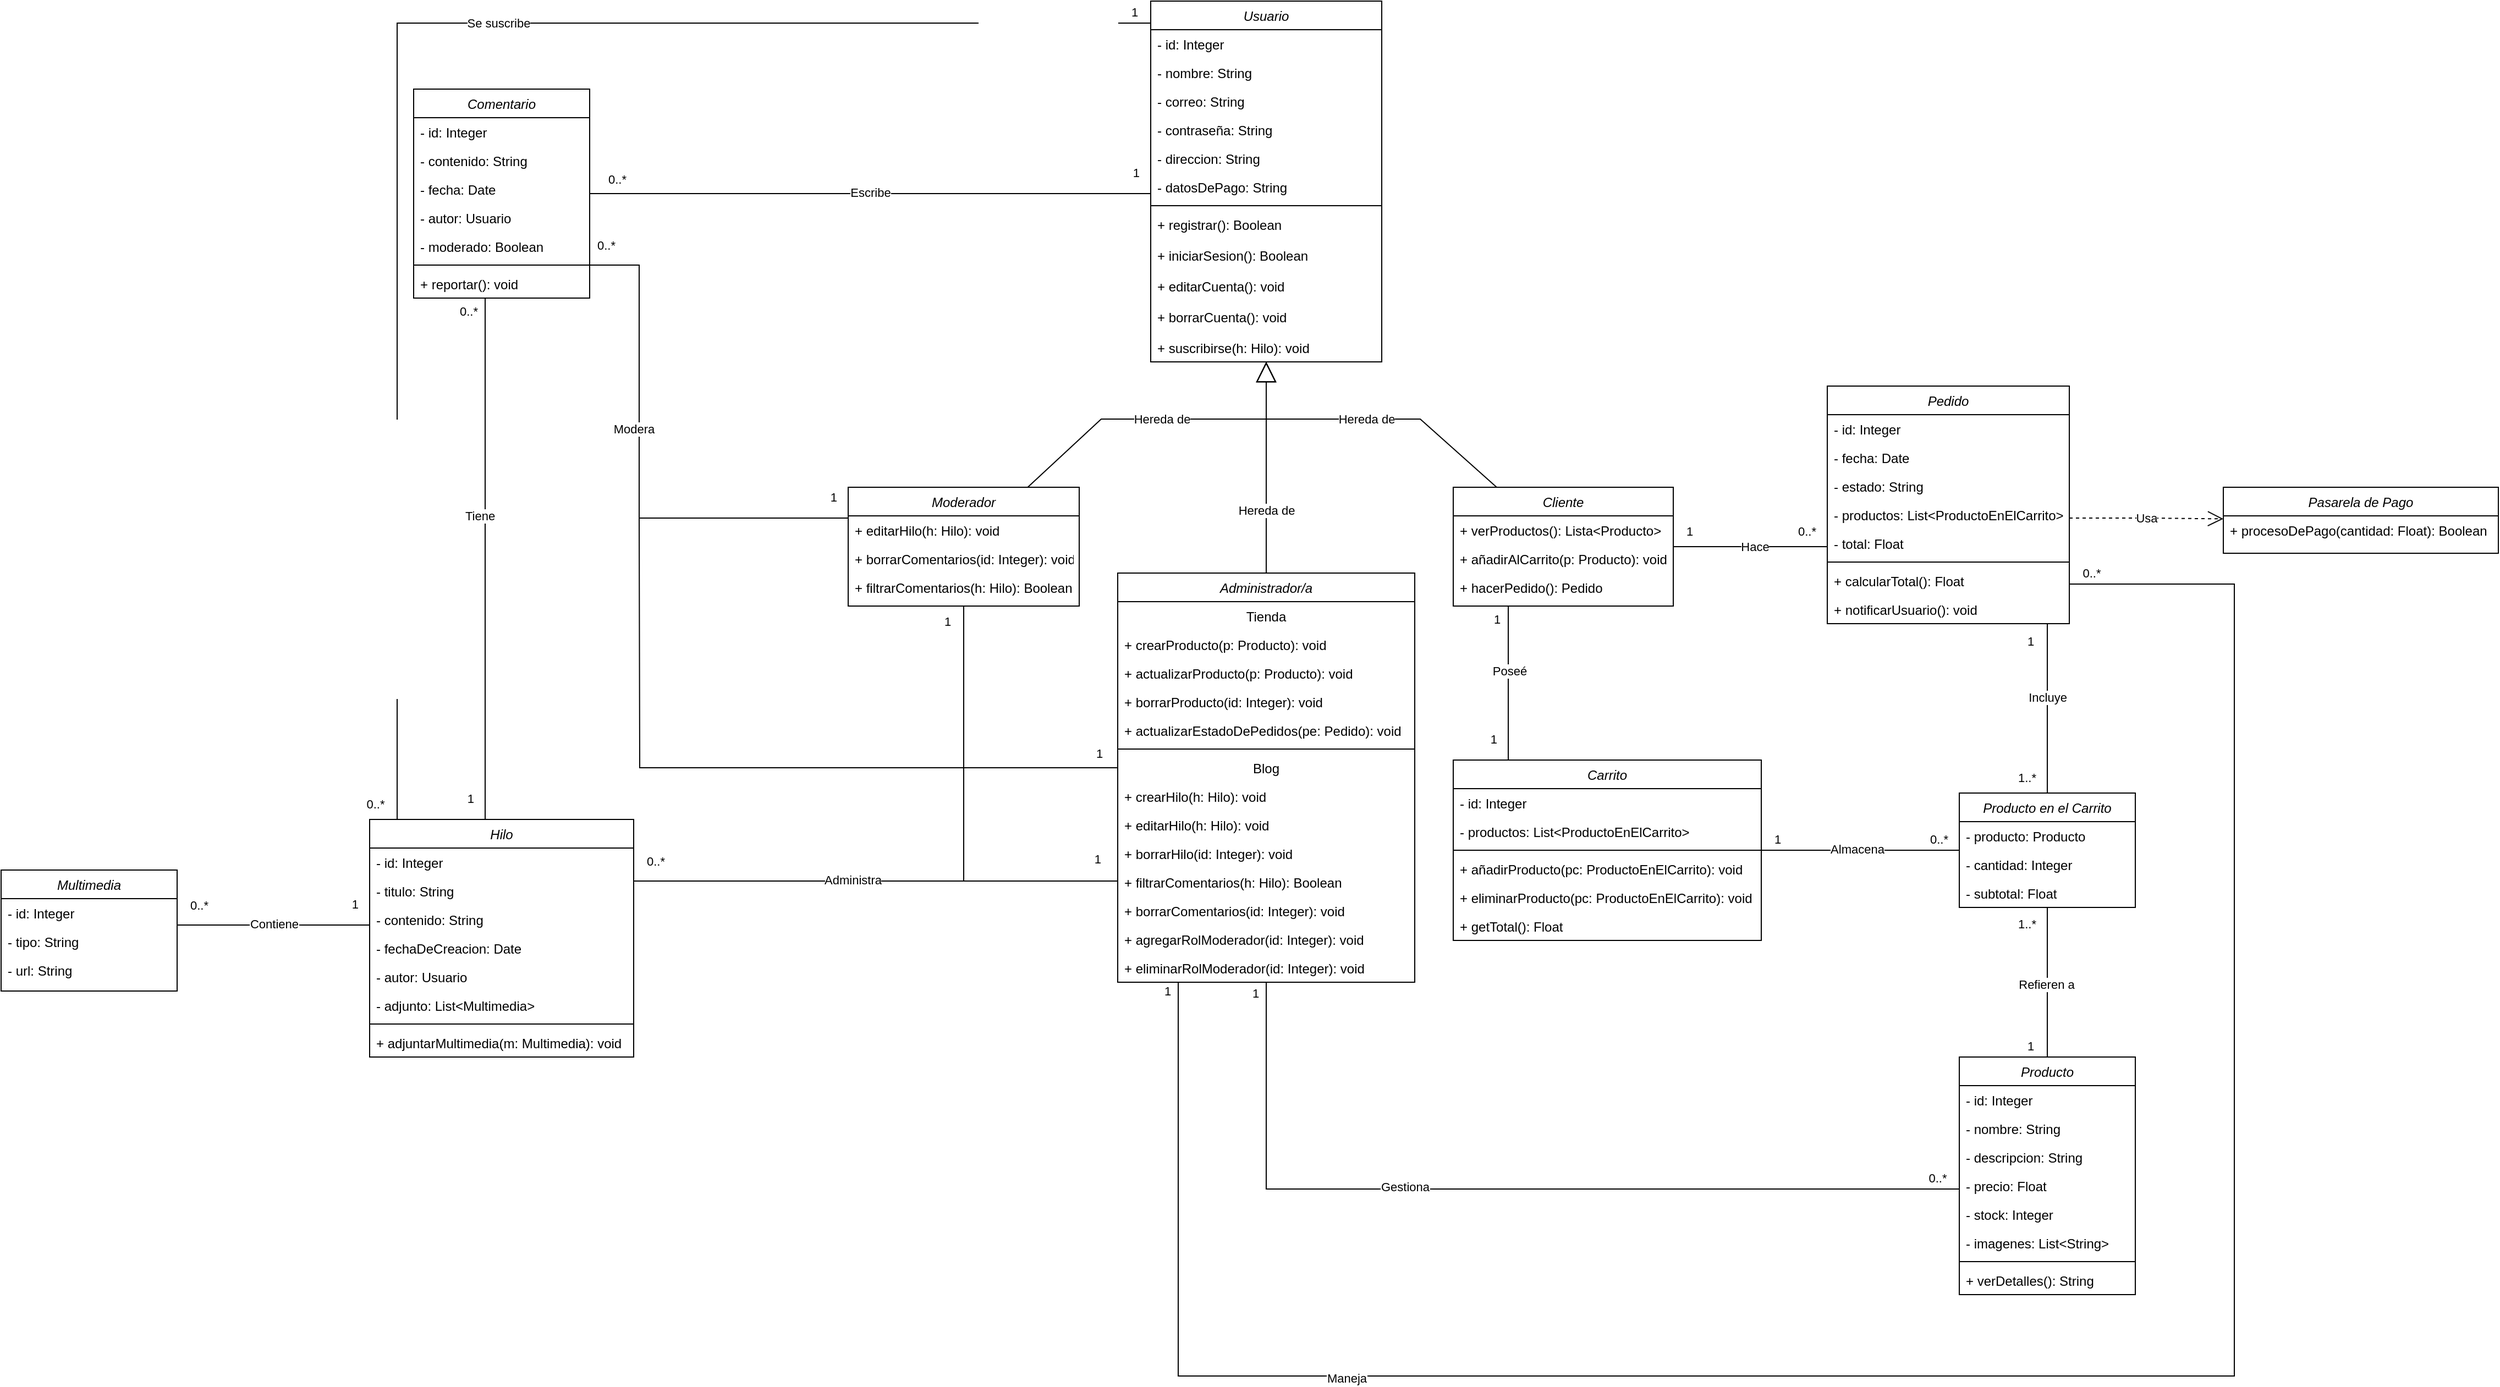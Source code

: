<mxfile version="26.2.13">
  <diagram id="C5RBs43oDa-KdzZeNtuy" name="Page-1">
    <mxGraphModel dx="3260" dy="823" grid="1" gridSize="10" guides="1" tooltips="1" connect="1" arrows="1" fold="1" page="1" pageScale="1" pageWidth="827" pageHeight="1169" math="0" shadow="0">
      <root>
        <mxCell id="WIyWlLk6GJQsqaUBKTNV-0" />
        <mxCell id="WIyWlLk6GJQsqaUBKTNV-1" parent="WIyWlLk6GJQsqaUBKTNV-0" />
        <mxCell id="zkfFHV4jXpPFQw0GAbJ--0" value="Usuario" style="swimlane;fontStyle=2;align=center;verticalAlign=top;childLayout=stackLayout;horizontal=1;startSize=26;horizontalStack=0;resizeParent=1;resizeLast=0;collapsible=1;marginBottom=0;rounded=0;shadow=0;strokeWidth=1;" parent="WIyWlLk6GJQsqaUBKTNV-1" vertex="1">
          <mxGeometry x="195" y="120" width="210" height="328" as="geometry">
            <mxRectangle x="230" y="140" width="160" height="26" as="alternateBounds" />
          </mxGeometry>
        </mxCell>
        <mxCell id="zkfFHV4jXpPFQw0GAbJ--1" value="- id: Integer" style="text;align=left;verticalAlign=top;spacingLeft=4;spacingRight=4;overflow=hidden;rotatable=0;points=[[0,0.5],[1,0.5]];portConstraint=eastwest;" parent="zkfFHV4jXpPFQw0GAbJ--0" vertex="1">
          <mxGeometry y="26" width="210" height="26" as="geometry" />
        </mxCell>
        <mxCell id="zkfFHV4jXpPFQw0GAbJ--2" value="- nombre: String" style="text;align=left;verticalAlign=top;spacingLeft=4;spacingRight=4;overflow=hidden;rotatable=0;points=[[0,0.5],[1,0.5]];portConstraint=eastwest;rounded=0;shadow=0;html=0;" parent="zkfFHV4jXpPFQw0GAbJ--0" vertex="1">
          <mxGeometry y="52" width="210" height="26" as="geometry" />
        </mxCell>
        <mxCell id="N17QHkj_HM7ta7RUgx-7-75" value="- correo: String" style="text;align=left;verticalAlign=top;spacingLeft=4;spacingRight=4;overflow=hidden;rotatable=0;points=[[0,0.5],[1,0.5]];portConstraint=eastwest;rounded=0;shadow=0;html=0;" vertex="1" parent="zkfFHV4jXpPFQw0GAbJ--0">
          <mxGeometry y="78" width="210" height="26" as="geometry" />
        </mxCell>
        <mxCell id="N17QHkj_HM7ta7RUgx-7-76" value="- contraseña: String" style="text;align=left;verticalAlign=top;spacingLeft=4;spacingRight=4;overflow=hidden;rotatable=0;points=[[0,0.5],[1,0.5]];portConstraint=eastwest;rounded=0;shadow=0;html=0;" vertex="1" parent="zkfFHV4jXpPFQw0GAbJ--0">
          <mxGeometry y="104" width="210" height="26" as="geometry" />
        </mxCell>
        <mxCell id="N17QHkj_HM7ta7RUgx-7-77" value="- direccion: String" style="text;align=left;verticalAlign=top;spacingLeft=4;spacingRight=4;overflow=hidden;rotatable=0;points=[[0,0.5],[1,0.5]];portConstraint=eastwest;rounded=0;shadow=0;html=0;" vertex="1" parent="zkfFHV4jXpPFQw0GAbJ--0">
          <mxGeometry y="130" width="210" height="26" as="geometry" />
        </mxCell>
        <mxCell id="N17QHkj_HM7ta7RUgx-7-78" value="- datosDePago: String" style="text;align=left;verticalAlign=top;spacingLeft=4;spacingRight=4;overflow=hidden;rotatable=0;points=[[0,0.5],[1,0.5]];portConstraint=eastwest;rounded=0;shadow=0;html=0;" vertex="1" parent="zkfFHV4jXpPFQw0GAbJ--0">
          <mxGeometry y="156" width="210" height="26" as="geometry" />
        </mxCell>
        <mxCell id="zkfFHV4jXpPFQw0GAbJ--4" value="" style="line;html=1;strokeWidth=1;align=left;verticalAlign=middle;spacingTop=-1;spacingLeft=3;spacingRight=3;rotatable=0;labelPosition=right;points=[];portConstraint=eastwest;" parent="zkfFHV4jXpPFQw0GAbJ--0" vertex="1">
          <mxGeometry y="182" width="210" height="8" as="geometry" />
        </mxCell>
        <mxCell id="zkfFHV4jXpPFQw0GAbJ--5" value="+ registrar(): Boolean" style="text;align=left;verticalAlign=top;spacingLeft=4;spacingRight=4;overflow=hidden;rotatable=0;points=[[0,0.5],[1,0.5]];portConstraint=eastwest;" parent="zkfFHV4jXpPFQw0GAbJ--0" vertex="1">
          <mxGeometry y="190" width="210" height="28" as="geometry" />
        </mxCell>
        <mxCell id="N17QHkj_HM7ta7RUgx-7-79" value="+ iniciarSesion(): Boolean" style="text;align=left;verticalAlign=top;spacingLeft=4;spacingRight=4;overflow=hidden;rotatable=0;points=[[0,0.5],[1,0.5]];portConstraint=eastwest;" vertex="1" parent="zkfFHV4jXpPFQw0GAbJ--0">
          <mxGeometry y="218" width="210" height="28" as="geometry" />
        </mxCell>
        <mxCell id="N17QHkj_HM7ta7RUgx-7-80" value="+ editarCuenta(): void" style="text;align=left;verticalAlign=top;spacingLeft=4;spacingRight=4;overflow=hidden;rotatable=0;points=[[0,0.5],[1,0.5]];portConstraint=eastwest;" vertex="1" parent="zkfFHV4jXpPFQw0GAbJ--0">
          <mxGeometry y="246" width="210" height="28" as="geometry" />
        </mxCell>
        <mxCell id="N17QHkj_HM7ta7RUgx-7-81" value="+ borrarCuenta(): void" style="text;align=left;verticalAlign=top;spacingLeft=4;spacingRight=4;overflow=hidden;rotatable=0;points=[[0,0.5],[1,0.5]];portConstraint=eastwest;" vertex="1" parent="zkfFHV4jXpPFQw0GAbJ--0">
          <mxGeometry y="274" width="210" height="28" as="geometry" />
        </mxCell>
        <mxCell id="N17QHkj_HM7ta7RUgx-7-176" value="+ suscribirse(h: Hilo): void" style="text;align=left;verticalAlign=top;spacingLeft=4;spacingRight=4;overflow=hidden;rotatable=0;points=[[0,0.5],[1,0.5]];portConstraint=eastwest;" vertex="1" parent="zkfFHV4jXpPFQw0GAbJ--0">
          <mxGeometry y="302" width="210" height="26" as="geometry" />
        </mxCell>
        <mxCell id="N17QHkj_HM7ta7RUgx-7-183" style="edgeStyle=orthogonalEdgeStyle;rounded=0;orthogonalLoop=1;jettySize=auto;html=1;endArrow=none;startFill=0;" edge="1" parent="WIyWlLk6GJQsqaUBKTNV-1" source="N17QHkj_HM7ta7RUgx-7-6" target="N17QHkj_HM7ta7RUgx-7-18">
          <mxGeometry relative="1" as="geometry">
            <mxPoint x="570" y="1220" as="targetPoint" />
            <Array as="points">
              <mxPoint x="300" y="1200" />
            </Array>
          </mxGeometry>
        </mxCell>
        <mxCell id="N17QHkj_HM7ta7RUgx-7-184" value="1" style="edgeLabel;html=1;align=center;verticalAlign=middle;resizable=0;points=[];" vertex="1" connectable="0" parent="N17QHkj_HM7ta7RUgx-7-183">
          <mxGeometry x="-0.976" y="-1" relative="1" as="geometry">
            <mxPoint x="-9" as="offset" />
          </mxGeometry>
        </mxCell>
        <mxCell id="N17QHkj_HM7ta7RUgx-7-185" value="0..*" style="edgeLabel;html=1;align=center;verticalAlign=middle;resizable=0;points=[];" vertex="1" connectable="0" parent="N17QHkj_HM7ta7RUgx-7-183">
          <mxGeometry x="0.945" y="2" relative="1" as="geometry">
            <mxPoint x="2" y="-8" as="offset" />
          </mxGeometry>
        </mxCell>
        <mxCell id="N17QHkj_HM7ta7RUgx-7-186" value="Gestiona" style="edgeLabel;html=1;align=center;verticalAlign=middle;resizable=0;points=[];" vertex="1" connectable="0" parent="N17QHkj_HM7ta7RUgx-7-183">
          <mxGeometry x="-0.233" y="2" relative="1" as="geometry">
            <mxPoint as="offset" />
          </mxGeometry>
        </mxCell>
        <mxCell id="N17QHkj_HM7ta7RUgx-7-6" value="Administrador/a" style="swimlane;fontStyle=2;align=center;verticalAlign=top;childLayout=stackLayout;horizontal=1;startSize=26;horizontalStack=0;resizeParent=1;resizeLast=0;collapsible=1;marginBottom=0;rounded=0;shadow=0;strokeWidth=1;" vertex="1" parent="WIyWlLk6GJQsqaUBKTNV-1">
          <mxGeometry x="165" y="640" width="270" height="372" as="geometry">
            <mxRectangle x="230" y="140" width="160" height="26" as="alternateBounds" />
          </mxGeometry>
        </mxCell>
        <mxCell id="N17QHkj_HM7ta7RUgx-7-7" value="Tienda" style="text;align=center;verticalAlign=top;spacingLeft=4;spacingRight=4;overflow=hidden;rotatable=0;points=[[0,0.5],[1,0.5]];portConstraint=eastwest;" vertex="1" parent="N17QHkj_HM7ta7RUgx-7-6">
          <mxGeometry y="26" width="270" height="26" as="geometry" />
        </mxCell>
        <mxCell id="N17QHkj_HM7ta7RUgx-7-8" value="+ crearProducto(p: Producto): void" style="text;align=left;verticalAlign=top;spacingLeft=4;spacingRight=4;overflow=hidden;rotatable=0;points=[[0,0.5],[1,0.5]];portConstraint=eastwest;rounded=0;shadow=0;html=0;" vertex="1" parent="N17QHkj_HM7ta7RUgx-7-6">
          <mxGeometry y="52" width="270" height="26" as="geometry" />
        </mxCell>
        <mxCell id="N17QHkj_HM7ta7RUgx-7-143" value="+ actualizarProducto(p: Producto): void" style="text;align=left;verticalAlign=top;spacingLeft=4;spacingRight=4;overflow=hidden;rotatable=0;points=[[0,0.5],[1,0.5]];portConstraint=eastwest;rounded=0;shadow=0;html=0;" vertex="1" parent="N17QHkj_HM7ta7RUgx-7-6">
          <mxGeometry y="78" width="270" height="26" as="geometry" />
        </mxCell>
        <mxCell id="N17QHkj_HM7ta7RUgx-7-87" value="+ borrarProducto(id: Integer): void" style="text;align=left;verticalAlign=top;spacingLeft=4;spacingRight=4;overflow=hidden;rotatable=0;points=[[0,0.5],[1,0.5]];portConstraint=eastwest;rounded=0;shadow=0;html=0;" vertex="1" parent="N17QHkj_HM7ta7RUgx-7-6">
          <mxGeometry y="104" width="270" height="26" as="geometry" />
        </mxCell>
        <mxCell id="N17QHkj_HM7ta7RUgx-7-88" value="+ actualizarEstadoDePedidos(pe: Pedido): void" style="text;align=left;verticalAlign=top;spacingLeft=4;spacingRight=4;overflow=hidden;rotatable=0;points=[[0,0.5],[1,0.5]];portConstraint=eastwest;rounded=0;shadow=0;html=0;" vertex="1" parent="N17QHkj_HM7ta7RUgx-7-6">
          <mxGeometry y="130" width="270" height="26" as="geometry" />
        </mxCell>
        <mxCell id="N17QHkj_HM7ta7RUgx-7-85" value="" style="line;html=1;strokeWidth=1;align=left;verticalAlign=middle;spacingTop=-1;spacingLeft=3;spacingRight=3;rotatable=0;labelPosition=right;points=[];portConstraint=eastwest;" vertex="1" parent="N17QHkj_HM7ta7RUgx-7-6">
          <mxGeometry y="156" width="270" height="8" as="geometry" />
        </mxCell>
        <mxCell id="N17QHkj_HM7ta7RUgx-7-180" style="edgeStyle=orthogonalEdgeStyle;rounded=0;orthogonalLoop=1;jettySize=auto;html=1;exitX=0;exitY=0.5;exitDx=0;exitDy=0;endArrow=none;startFill=0;" edge="1" parent="N17QHkj_HM7ta7RUgx-7-6" source="N17QHkj_HM7ta7RUgx-7-86">
          <mxGeometry relative="1" as="geometry">
            <mxPoint x="-435" y="-50" as="targetPoint" />
          </mxGeometry>
        </mxCell>
        <mxCell id="N17QHkj_HM7ta7RUgx-7-182" value="1" style="edgeLabel;html=1;align=center;verticalAlign=middle;resizable=0;points=[];" vertex="1" connectable="0" parent="N17QHkj_HM7ta7RUgx-7-180">
          <mxGeometry x="-0.949" y="-2" relative="1" as="geometry">
            <mxPoint y="-11" as="offset" />
          </mxGeometry>
        </mxCell>
        <mxCell id="N17QHkj_HM7ta7RUgx-7-86" value="Blog" style="text;align=center;verticalAlign=top;spacingLeft=4;spacingRight=4;overflow=hidden;rotatable=0;points=[[0,0.5],[1,0.5]];portConstraint=eastwest;" vertex="1" parent="N17QHkj_HM7ta7RUgx-7-6">
          <mxGeometry y="164" width="270" height="26" as="geometry" />
        </mxCell>
        <mxCell id="N17QHkj_HM7ta7RUgx-7-89" value="+ crearHilo(h: Hilo): void" style="text;align=left;verticalAlign=top;spacingLeft=4;spacingRight=4;overflow=hidden;rotatable=0;points=[[0,0.5],[1,0.5]];portConstraint=eastwest;rounded=0;shadow=0;html=0;" vertex="1" parent="N17QHkj_HM7ta7RUgx-7-6">
          <mxGeometry y="190" width="270" height="26" as="geometry" />
        </mxCell>
        <mxCell id="N17QHkj_HM7ta7RUgx-7-91" value="+ editarHilo(h: Hilo): void" style="text;align=left;verticalAlign=top;spacingLeft=4;spacingRight=4;overflow=hidden;rotatable=0;points=[[0,0.5],[1,0.5]];portConstraint=eastwest;rounded=0;shadow=0;html=0;" vertex="1" parent="N17QHkj_HM7ta7RUgx-7-6">
          <mxGeometry y="216" width="270" height="26" as="geometry" />
        </mxCell>
        <mxCell id="N17QHkj_HM7ta7RUgx-7-172" value="+ borrarHilo(id: Integer): void" style="text;align=left;verticalAlign=top;spacingLeft=4;spacingRight=4;overflow=hidden;rotatable=0;points=[[0,0.5],[1,0.5]];portConstraint=eastwest;rounded=0;shadow=0;html=0;" vertex="1" parent="N17QHkj_HM7ta7RUgx-7-6">
          <mxGeometry y="242" width="270" height="26" as="geometry" />
        </mxCell>
        <mxCell id="N17QHkj_HM7ta7RUgx-7-174" value="+ filtrarComentarios(h: Hilo): Boolean" style="text;align=left;verticalAlign=top;spacingLeft=4;spacingRight=4;overflow=hidden;rotatable=0;points=[[0,0.5],[1,0.5]];portConstraint=eastwest;" vertex="1" parent="N17QHkj_HM7ta7RUgx-7-6">
          <mxGeometry y="268" width="270" height="26" as="geometry" />
        </mxCell>
        <mxCell id="N17QHkj_HM7ta7RUgx-7-14" value="+ borrarComentarios(id: Integer): void" style="text;align=left;verticalAlign=top;spacingLeft=4;spacingRight=4;overflow=hidden;rotatable=0;points=[[0,0.5],[1,0.5]];portConstraint=eastwest;rounded=0;shadow=0;html=0;" vertex="1" parent="N17QHkj_HM7ta7RUgx-7-6">
          <mxGeometry y="294" width="270" height="26" as="geometry" />
        </mxCell>
        <mxCell id="N17QHkj_HM7ta7RUgx-7-169" value="+ agregarRolModerador(id: Integer): void" style="text;align=left;verticalAlign=top;spacingLeft=4;spacingRight=4;overflow=hidden;rotatable=0;points=[[0,0.5],[1,0.5]];portConstraint=eastwest;rounded=0;shadow=0;html=0;" vertex="1" parent="N17QHkj_HM7ta7RUgx-7-6">
          <mxGeometry y="320" width="270" height="26" as="geometry" />
        </mxCell>
        <mxCell id="N17QHkj_HM7ta7RUgx-7-170" value="+ eliminarRolModerador(id: Integer): void" style="text;align=left;verticalAlign=top;spacingLeft=4;spacingRight=4;overflow=hidden;rotatable=0;points=[[0,0.5],[1,0.5]];portConstraint=eastwest;rounded=0;shadow=0;html=0;" vertex="1" parent="N17QHkj_HM7ta7RUgx-7-6">
          <mxGeometry y="346" width="270" height="26" as="geometry" />
        </mxCell>
        <mxCell id="N17QHkj_HM7ta7RUgx-7-177" style="edgeStyle=orthogonalEdgeStyle;rounded=0;orthogonalLoop=1;jettySize=auto;html=1;endArrow=none;startFill=0;" edge="1" parent="WIyWlLk6GJQsqaUBKTNV-1" source="N17QHkj_HM7ta7RUgx-7-12">
          <mxGeometry relative="1" as="geometry">
            <mxPoint x="25" y="920" as="targetPoint" />
          </mxGeometry>
        </mxCell>
        <mxCell id="N17QHkj_HM7ta7RUgx-7-178" value="1" style="edgeLabel;html=1;align=center;verticalAlign=middle;resizable=0;points=[];" vertex="1" connectable="0" parent="N17QHkj_HM7ta7RUgx-7-177">
          <mxGeometry x="-0.905" y="2" relative="1" as="geometry">
            <mxPoint x="-17" y="2" as="offset" />
          </mxGeometry>
        </mxCell>
        <mxCell id="N17QHkj_HM7ta7RUgx-7-12" value="Moderador" style="swimlane;fontStyle=2;align=center;verticalAlign=top;childLayout=stackLayout;horizontal=1;startSize=26;horizontalStack=0;resizeParent=1;resizeLast=0;collapsible=1;marginBottom=0;rounded=0;shadow=0;strokeWidth=1;" vertex="1" parent="WIyWlLk6GJQsqaUBKTNV-1">
          <mxGeometry x="-80" y="562" width="210" height="108" as="geometry">
            <mxRectangle x="230" y="140" width="160" height="26" as="alternateBounds" />
          </mxGeometry>
        </mxCell>
        <mxCell id="N17QHkj_HM7ta7RUgx-7-173" value="+ editarHilo(h: Hilo): void" style="text;align=left;verticalAlign=top;spacingLeft=4;spacingRight=4;overflow=hidden;rotatable=0;points=[[0,0.5],[1,0.5]];portConstraint=eastwest;rounded=0;shadow=0;html=0;" vertex="1" parent="N17QHkj_HM7ta7RUgx-7-12">
          <mxGeometry y="26" width="210" height="26" as="geometry" />
        </mxCell>
        <mxCell id="N17QHkj_HM7ta7RUgx-7-168" value="+ borrarComentarios(id: Integer): void" style="text;align=left;verticalAlign=top;spacingLeft=4;spacingRight=4;overflow=hidden;rotatable=0;points=[[0,0.5],[1,0.5]];portConstraint=eastwest;rounded=0;shadow=0;html=0;" vertex="1" parent="N17QHkj_HM7ta7RUgx-7-12">
          <mxGeometry y="52" width="210" height="26" as="geometry" />
        </mxCell>
        <mxCell id="N17QHkj_HM7ta7RUgx-7-175" value="+ filtrarComentarios(h: Hilo): Boolean" style="text;align=left;verticalAlign=top;spacingLeft=4;spacingRight=4;overflow=hidden;rotatable=0;points=[[0,0.5],[1,0.5]];portConstraint=eastwest;" vertex="1" parent="N17QHkj_HM7ta7RUgx-7-12">
          <mxGeometry y="78" width="210" height="26" as="geometry" />
        </mxCell>
        <mxCell id="N17QHkj_HM7ta7RUgx-7-18" value="Producto" style="swimlane;fontStyle=2;align=center;verticalAlign=top;childLayout=stackLayout;horizontal=1;startSize=26;horizontalStack=0;resizeParent=1;resizeLast=0;collapsible=1;marginBottom=0;rounded=0;shadow=0;strokeWidth=1;" vertex="1" parent="WIyWlLk6GJQsqaUBKTNV-1">
          <mxGeometry x="930" y="1080" width="160" height="216" as="geometry">
            <mxRectangle x="230" y="140" width="160" height="26" as="alternateBounds" />
          </mxGeometry>
        </mxCell>
        <mxCell id="N17QHkj_HM7ta7RUgx-7-19" value="- id: Integer" style="text;align=left;verticalAlign=top;spacingLeft=4;spacingRight=4;overflow=hidden;rotatable=0;points=[[0,0.5],[1,0.5]];portConstraint=eastwest;" vertex="1" parent="N17QHkj_HM7ta7RUgx-7-18">
          <mxGeometry y="26" width="160" height="26" as="geometry" />
        </mxCell>
        <mxCell id="N17QHkj_HM7ta7RUgx-7-20" value="- nombre: String" style="text;align=left;verticalAlign=top;spacingLeft=4;spacingRight=4;overflow=hidden;rotatable=0;points=[[0,0.5],[1,0.5]];portConstraint=eastwest;rounded=0;shadow=0;html=0;" vertex="1" parent="N17QHkj_HM7ta7RUgx-7-18">
          <mxGeometry y="52" width="160" height="26" as="geometry" />
        </mxCell>
        <mxCell id="N17QHkj_HM7ta7RUgx-7-21" value="- descripcion: String" style="text;align=left;verticalAlign=top;spacingLeft=4;spacingRight=4;overflow=hidden;rotatable=0;points=[[0,0.5],[1,0.5]];portConstraint=eastwest;rounded=0;shadow=0;html=0;" vertex="1" parent="N17QHkj_HM7ta7RUgx-7-18">
          <mxGeometry y="78" width="160" height="26" as="geometry" />
        </mxCell>
        <mxCell id="N17QHkj_HM7ta7RUgx-7-93" value="- precio: Float" style="text;align=left;verticalAlign=top;spacingLeft=4;spacingRight=4;overflow=hidden;rotatable=0;points=[[0,0.5],[1,0.5]];portConstraint=eastwest;rounded=0;shadow=0;html=0;" vertex="1" parent="N17QHkj_HM7ta7RUgx-7-18">
          <mxGeometry y="104" width="160" height="26" as="geometry" />
        </mxCell>
        <mxCell id="N17QHkj_HM7ta7RUgx-7-94" value="- stock: Integer" style="text;align=left;verticalAlign=top;spacingLeft=4;spacingRight=4;overflow=hidden;rotatable=0;points=[[0,0.5],[1,0.5]];portConstraint=eastwest;rounded=0;shadow=0;html=0;" vertex="1" parent="N17QHkj_HM7ta7RUgx-7-18">
          <mxGeometry y="130" width="160" height="26" as="geometry" />
        </mxCell>
        <mxCell id="N17QHkj_HM7ta7RUgx-7-95" value="- imagenes: List&lt;String&gt;" style="text;align=left;verticalAlign=top;spacingLeft=4;spacingRight=4;overflow=hidden;rotatable=0;points=[[0,0.5],[1,0.5]];portConstraint=eastwest;rounded=0;shadow=0;html=0;" vertex="1" parent="N17QHkj_HM7ta7RUgx-7-18">
          <mxGeometry y="156" width="160" height="26" as="geometry" />
        </mxCell>
        <mxCell id="N17QHkj_HM7ta7RUgx-7-22" value="" style="line;html=1;strokeWidth=1;align=left;verticalAlign=middle;spacingTop=-1;spacingLeft=3;spacingRight=3;rotatable=0;labelPosition=right;points=[];portConstraint=eastwest;" vertex="1" parent="N17QHkj_HM7ta7RUgx-7-18">
          <mxGeometry y="182" width="160" height="8" as="geometry" />
        </mxCell>
        <mxCell id="N17QHkj_HM7ta7RUgx-7-23" value="+ verDetalles(): String" style="text;align=left;verticalAlign=top;spacingLeft=4;spacingRight=4;overflow=hidden;rotatable=0;points=[[0,0.5],[1,0.5]];portConstraint=eastwest;" vertex="1" parent="N17QHkj_HM7ta7RUgx-7-18">
          <mxGeometry y="190" width="160" height="26" as="geometry" />
        </mxCell>
        <mxCell id="N17QHkj_HM7ta7RUgx-7-24" value="Carrito" style="swimlane;fontStyle=2;align=center;verticalAlign=top;childLayout=stackLayout;horizontal=1;startSize=26;horizontalStack=0;resizeParent=1;resizeLast=0;collapsible=1;marginBottom=0;rounded=0;shadow=0;strokeWidth=1;" vertex="1" parent="WIyWlLk6GJQsqaUBKTNV-1">
          <mxGeometry x="470" y="810" width="280" height="164" as="geometry">
            <mxRectangle x="230" y="140" width="160" height="26" as="alternateBounds" />
          </mxGeometry>
        </mxCell>
        <mxCell id="N17QHkj_HM7ta7RUgx-7-25" value="- id: Integer" style="text;align=left;verticalAlign=top;spacingLeft=4;spacingRight=4;overflow=hidden;rotatable=0;points=[[0,0.5],[1,0.5]];portConstraint=eastwest;" vertex="1" parent="N17QHkj_HM7ta7RUgx-7-24">
          <mxGeometry y="26" width="280" height="26" as="geometry" />
        </mxCell>
        <mxCell id="N17QHkj_HM7ta7RUgx-7-26" value="- productos: List&lt;ProductoEnElCarrito&gt;" style="text;align=left;verticalAlign=top;spacingLeft=4;spacingRight=4;overflow=hidden;rotatable=0;points=[[0,0.5],[1,0.5]];portConstraint=eastwest;rounded=0;shadow=0;html=0;" vertex="1" parent="N17QHkj_HM7ta7RUgx-7-24">
          <mxGeometry y="52" width="280" height="26" as="geometry" />
        </mxCell>
        <mxCell id="N17QHkj_HM7ta7RUgx-7-28" value="" style="line;html=1;strokeWidth=1;align=left;verticalAlign=middle;spacingTop=-1;spacingLeft=3;spacingRight=3;rotatable=0;labelPosition=right;points=[];portConstraint=eastwest;" vertex="1" parent="N17QHkj_HM7ta7RUgx-7-24">
          <mxGeometry y="78" width="280" height="8" as="geometry" />
        </mxCell>
        <mxCell id="N17QHkj_HM7ta7RUgx-7-29" value="+ añadirProducto(pc: ProductoEnElCarrito): void" style="text;align=left;verticalAlign=top;spacingLeft=4;spacingRight=4;overflow=hidden;rotatable=0;points=[[0,0.5],[1,0.5]];portConstraint=eastwest;" vertex="1" parent="N17QHkj_HM7ta7RUgx-7-24">
          <mxGeometry y="86" width="280" height="26" as="geometry" />
        </mxCell>
        <mxCell id="N17QHkj_HM7ta7RUgx-7-97" value="+ eliminarProducto(pc: ProductoEnElCarrito): void" style="text;align=left;verticalAlign=top;spacingLeft=4;spacingRight=4;overflow=hidden;rotatable=0;points=[[0,0.5],[1,0.5]];portConstraint=eastwest;" vertex="1" parent="N17QHkj_HM7ta7RUgx-7-24">
          <mxGeometry y="112" width="280" height="26" as="geometry" />
        </mxCell>
        <mxCell id="N17QHkj_HM7ta7RUgx-7-96" value="+ getTotal(): Float" style="text;align=left;verticalAlign=top;spacingLeft=4;spacingRight=4;overflow=hidden;rotatable=0;points=[[0,0.5],[1,0.5]];portConstraint=eastwest;" vertex="1" parent="N17QHkj_HM7ta7RUgx-7-24">
          <mxGeometry y="138" width="280" height="26" as="geometry" />
        </mxCell>
        <mxCell id="N17QHkj_HM7ta7RUgx-7-30" value="Producto en el Carrito" style="swimlane;fontStyle=2;align=center;verticalAlign=top;childLayout=stackLayout;horizontal=1;startSize=26;horizontalStack=0;resizeParent=1;resizeLast=0;collapsible=1;marginBottom=0;rounded=0;shadow=0;strokeWidth=1;" vertex="1" parent="WIyWlLk6GJQsqaUBKTNV-1">
          <mxGeometry x="930" y="840" width="160" height="104" as="geometry">
            <mxRectangle x="230" y="140" width="160" height="26" as="alternateBounds" />
          </mxGeometry>
        </mxCell>
        <mxCell id="N17QHkj_HM7ta7RUgx-7-31" value="- producto: Producto" style="text;align=left;verticalAlign=top;spacingLeft=4;spacingRight=4;overflow=hidden;rotatable=0;points=[[0,0.5],[1,0.5]];portConstraint=eastwest;" vertex="1" parent="N17QHkj_HM7ta7RUgx-7-30">
          <mxGeometry y="26" width="160" height="26" as="geometry" />
        </mxCell>
        <mxCell id="N17QHkj_HM7ta7RUgx-7-32" value="- cantidad: Integer" style="text;align=left;verticalAlign=top;spacingLeft=4;spacingRight=4;overflow=hidden;rotatable=0;points=[[0,0.5],[1,0.5]];portConstraint=eastwest;rounded=0;shadow=0;html=0;" vertex="1" parent="N17QHkj_HM7ta7RUgx-7-30">
          <mxGeometry y="52" width="160" height="26" as="geometry" />
        </mxCell>
        <mxCell id="N17QHkj_HM7ta7RUgx-7-33" value="- subtotal: Float" style="text;align=left;verticalAlign=top;spacingLeft=4;spacingRight=4;overflow=hidden;rotatable=0;points=[[0,0.5],[1,0.5]];portConstraint=eastwest;rounded=0;shadow=0;html=0;" vertex="1" parent="N17QHkj_HM7ta7RUgx-7-30">
          <mxGeometry y="78" width="160" height="26" as="geometry" />
        </mxCell>
        <mxCell id="N17QHkj_HM7ta7RUgx-7-36" value="Pedido" style="swimlane;fontStyle=2;align=center;verticalAlign=top;childLayout=stackLayout;horizontal=1;startSize=26;horizontalStack=0;resizeParent=1;resizeLast=0;collapsible=1;marginBottom=0;rounded=0;shadow=0;strokeWidth=1;" vertex="1" parent="WIyWlLk6GJQsqaUBKTNV-1">
          <mxGeometry x="810" y="470" width="220" height="216" as="geometry">
            <mxRectangle x="230" y="140" width="160" height="26" as="alternateBounds" />
          </mxGeometry>
        </mxCell>
        <mxCell id="N17QHkj_HM7ta7RUgx-7-37" value="- id: Integer" style="text;align=left;verticalAlign=top;spacingLeft=4;spacingRight=4;overflow=hidden;rotatable=0;points=[[0,0.5],[1,0.5]];portConstraint=eastwest;" vertex="1" parent="N17QHkj_HM7ta7RUgx-7-36">
          <mxGeometry y="26" width="220" height="26" as="geometry" />
        </mxCell>
        <mxCell id="N17QHkj_HM7ta7RUgx-7-38" value="- fecha: Date" style="text;align=left;verticalAlign=top;spacingLeft=4;spacingRight=4;overflow=hidden;rotatable=0;points=[[0,0.5],[1,0.5]];portConstraint=eastwest;rounded=0;shadow=0;html=0;" vertex="1" parent="N17QHkj_HM7ta7RUgx-7-36">
          <mxGeometry y="52" width="220" height="26" as="geometry" />
        </mxCell>
        <mxCell id="N17QHkj_HM7ta7RUgx-7-39" value="- estado: String" style="text;align=left;verticalAlign=top;spacingLeft=4;spacingRight=4;overflow=hidden;rotatable=0;points=[[0,0.5],[1,0.5]];portConstraint=eastwest;rounded=0;shadow=0;html=0;" vertex="1" parent="N17QHkj_HM7ta7RUgx-7-36">
          <mxGeometry y="78" width="220" height="26" as="geometry" />
        </mxCell>
        <mxCell id="N17QHkj_HM7ta7RUgx-7-98" value="- productos: List&lt;ProductoEnElCarrito&gt;" style="text;align=left;verticalAlign=top;spacingLeft=4;spacingRight=4;overflow=hidden;rotatable=0;points=[[0,0.5],[1,0.5]];portConstraint=eastwest;rounded=0;shadow=0;html=0;" vertex="1" parent="N17QHkj_HM7ta7RUgx-7-36">
          <mxGeometry y="104" width="220" height="26" as="geometry" />
        </mxCell>
        <mxCell id="N17QHkj_HM7ta7RUgx-7-99" value="- total: Float" style="text;align=left;verticalAlign=top;spacingLeft=4;spacingRight=4;overflow=hidden;rotatable=0;points=[[0,0.5],[1,0.5]];portConstraint=eastwest;rounded=0;shadow=0;html=0;" vertex="1" parent="N17QHkj_HM7ta7RUgx-7-36">
          <mxGeometry y="130" width="220" height="26" as="geometry" />
        </mxCell>
        <mxCell id="N17QHkj_HM7ta7RUgx-7-40" value="" style="line;html=1;strokeWidth=1;align=left;verticalAlign=middle;spacingTop=-1;spacingLeft=3;spacingRight=3;rotatable=0;labelPosition=right;points=[];portConstraint=eastwest;" vertex="1" parent="N17QHkj_HM7ta7RUgx-7-36">
          <mxGeometry y="156" width="220" height="8" as="geometry" />
        </mxCell>
        <mxCell id="N17QHkj_HM7ta7RUgx-7-41" value="+ calcularTotal(): Float" style="text;align=left;verticalAlign=top;spacingLeft=4;spacingRight=4;overflow=hidden;rotatable=0;points=[[0,0.5],[1,0.5]];portConstraint=eastwest;" vertex="1" parent="N17QHkj_HM7ta7RUgx-7-36">
          <mxGeometry y="164" width="220" height="26" as="geometry" />
        </mxCell>
        <mxCell id="N17QHkj_HM7ta7RUgx-7-100" value="+ notificarUsuario(): void" style="text;align=left;verticalAlign=top;spacingLeft=4;spacingRight=4;overflow=hidden;rotatable=0;points=[[0,0.5],[1,0.5]];portConstraint=eastwest;" vertex="1" parent="N17QHkj_HM7ta7RUgx-7-36">
          <mxGeometry y="190" width="220" height="26" as="geometry" />
        </mxCell>
        <mxCell id="N17QHkj_HM7ta7RUgx-7-42" value="Pasarela de Pago" style="swimlane;fontStyle=2;align=center;verticalAlign=top;childLayout=stackLayout;horizontal=1;startSize=26;horizontalStack=0;resizeParent=1;resizeLast=0;collapsible=1;marginBottom=0;rounded=0;shadow=0;strokeWidth=1;" vertex="1" parent="WIyWlLk6GJQsqaUBKTNV-1">
          <mxGeometry x="1170" y="562" width="250" height="60" as="geometry">
            <mxRectangle x="230" y="140" width="160" height="26" as="alternateBounds" />
          </mxGeometry>
        </mxCell>
        <mxCell id="N17QHkj_HM7ta7RUgx-7-43" value="+ procesoDePago(cantidad: Float): Boolean" style="text;align=left;verticalAlign=top;spacingLeft=4;spacingRight=4;overflow=hidden;rotatable=0;points=[[0,0.5],[1,0.5]];portConstraint=eastwest;" vertex="1" parent="N17QHkj_HM7ta7RUgx-7-42">
          <mxGeometry y="26" width="250" height="26" as="geometry" />
        </mxCell>
        <mxCell id="N17QHkj_HM7ta7RUgx-7-48" value="Hilo" style="swimlane;fontStyle=2;align=center;verticalAlign=top;childLayout=stackLayout;horizontal=1;startSize=26;horizontalStack=0;resizeParent=1;resizeLast=0;collapsible=1;marginBottom=0;rounded=0;shadow=0;strokeWidth=1;" vertex="1" parent="WIyWlLk6GJQsqaUBKTNV-1">
          <mxGeometry x="-515" y="864" width="240" height="216" as="geometry">
            <mxRectangle x="230" y="140" width="160" height="26" as="alternateBounds" />
          </mxGeometry>
        </mxCell>
        <mxCell id="N17QHkj_HM7ta7RUgx-7-49" value="- id: Integer" style="text;align=left;verticalAlign=top;spacingLeft=4;spacingRight=4;overflow=hidden;rotatable=0;points=[[0,0.5],[1,0.5]];portConstraint=eastwest;" vertex="1" parent="N17QHkj_HM7ta7RUgx-7-48">
          <mxGeometry y="26" width="240" height="26" as="geometry" />
        </mxCell>
        <mxCell id="N17QHkj_HM7ta7RUgx-7-50" value="- titulo: String" style="text;align=left;verticalAlign=top;spacingLeft=4;spacingRight=4;overflow=hidden;rotatable=0;points=[[0,0.5],[1,0.5]];portConstraint=eastwest;rounded=0;shadow=0;html=0;" vertex="1" parent="N17QHkj_HM7ta7RUgx-7-48">
          <mxGeometry y="52" width="240" height="26" as="geometry" />
        </mxCell>
        <mxCell id="N17QHkj_HM7ta7RUgx-7-51" value="- contenido: String" style="text;align=left;verticalAlign=top;spacingLeft=4;spacingRight=4;overflow=hidden;rotatable=0;points=[[0,0.5],[1,0.5]];portConstraint=eastwest;rounded=0;shadow=0;html=0;" vertex="1" parent="N17QHkj_HM7ta7RUgx-7-48">
          <mxGeometry y="78" width="240" height="26" as="geometry" />
        </mxCell>
        <mxCell id="N17QHkj_HM7ta7RUgx-7-102" value="- fechaDeCreacion: Date" style="text;align=left;verticalAlign=top;spacingLeft=4;spacingRight=4;overflow=hidden;rotatable=0;points=[[0,0.5],[1,0.5]];portConstraint=eastwest;rounded=0;shadow=0;html=0;" vertex="1" parent="N17QHkj_HM7ta7RUgx-7-48">
          <mxGeometry y="104" width="240" height="26" as="geometry" />
        </mxCell>
        <mxCell id="N17QHkj_HM7ta7RUgx-7-103" value="- autor: Usuario" style="text;align=left;verticalAlign=top;spacingLeft=4;spacingRight=4;overflow=hidden;rotatable=0;points=[[0,0.5],[1,0.5]];portConstraint=eastwest;rounded=0;shadow=0;html=0;" vertex="1" parent="N17QHkj_HM7ta7RUgx-7-48">
          <mxGeometry y="130" width="240" height="26" as="geometry" />
        </mxCell>
        <mxCell id="N17QHkj_HM7ta7RUgx-7-104" value="- adjunto: List&lt;Multimedia&gt;" style="text;align=left;verticalAlign=top;spacingLeft=4;spacingRight=4;overflow=hidden;rotatable=0;points=[[0,0.5],[1,0.5]];portConstraint=eastwest;rounded=0;shadow=0;html=0;" vertex="1" parent="N17QHkj_HM7ta7RUgx-7-48">
          <mxGeometry y="156" width="240" height="26" as="geometry" />
        </mxCell>
        <mxCell id="N17QHkj_HM7ta7RUgx-7-52" value="" style="line;html=1;strokeWidth=1;align=left;verticalAlign=middle;spacingTop=-1;spacingLeft=3;spacingRight=3;rotatable=0;labelPosition=right;points=[];portConstraint=eastwest;" vertex="1" parent="N17QHkj_HM7ta7RUgx-7-48">
          <mxGeometry y="182" width="240" height="8" as="geometry" />
        </mxCell>
        <mxCell id="N17QHkj_HM7ta7RUgx-7-53" value="+ adjuntarMultimedia(m: Multimedia): void" style="text;align=left;verticalAlign=top;spacingLeft=4;spacingRight=4;overflow=hidden;rotatable=0;points=[[0,0.5],[1,0.5]];portConstraint=eastwest;" vertex="1" parent="N17QHkj_HM7ta7RUgx-7-48">
          <mxGeometry y="190" width="240" height="26" as="geometry" />
        </mxCell>
        <mxCell id="N17QHkj_HM7ta7RUgx-7-54" value="Comentario" style="swimlane;fontStyle=2;align=center;verticalAlign=top;childLayout=stackLayout;horizontal=1;startSize=26;horizontalStack=0;resizeParent=1;resizeLast=0;collapsible=1;marginBottom=0;rounded=0;shadow=0;strokeWidth=1;" vertex="1" parent="WIyWlLk6GJQsqaUBKTNV-1">
          <mxGeometry x="-475" y="200" width="160" height="190" as="geometry">
            <mxRectangle x="230" y="140" width="160" height="26" as="alternateBounds" />
          </mxGeometry>
        </mxCell>
        <mxCell id="N17QHkj_HM7ta7RUgx-7-55" value="- id: Integer" style="text;align=left;verticalAlign=top;spacingLeft=4;spacingRight=4;overflow=hidden;rotatable=0;points=[[0,0.5],[1,0.5]];portConstraint=eastwest;" vertex="1" parent="N17QHkj_HM7ta7RUgx-7-54">
          <mxGeometry y="26" width="160" height="26" as="geometry" />
        </mxCell>
        <mxCell id="N17QHkj_HM7ta7RUgx-7-56" value="- contenido: String" style="text;align=left;verticalAlign=top;spacingLeft=4;spacingRight=4;overflow=hidden;rotatable=0;points=[[0,0.5],[1,0.5]];portConstraint=eastwest;rounded=0;shadow=0;html=0;" vertex="1" parent="N17QHkj_HM7ta7RUgx-7-54">
          <mxGeometry y="52" width="160" height="26" as="geometry" />
        </mxCell>
        <mxCell id="N17QHkj_HM7ta7RUgx-7-57" value="- fecha: Date" style="text;align=left;verticalAlign=top;spacingLeft=4;spacingRight=4;overflow=hidden;rotatable=0;points=[[0,0.5],[1,0.5]];portConstraint=eastwest;rounded=0;shadow=0;html=0;" vertex="1" parent="N17QHkj_HM7ta7RUgx-7-54">
          <mxGeometry y="78" width="160" height="26" as="geometry" />
        </mxCell>
        <mxCell id="N17QHkj_HM7ta7RUgx-7-105" value="- autor: Usuario" style="text;align=left;verticalAlign=top;spacingLeft=4;spacingRight=4;overflow=hidden;rotatable=0;points=[[0,0.5],[1,0.5]];portConstraint=eastwest;rounded=0;shadow=0;html=0;" vertex="1" parent="N17QHkj_HM7ta7RUgx-7-54">
          <mxGeometry y="104" width="160" height="26" as="geometry" />
        </mxCell>
        <mxCell id="N17QHkj_HM7ta7RUgx-7-106" value="- moderado: Boolean" style="text;align=left;verticalAlign=top;spacingLeft=4;spacingRight=4;overflow=hidden;rotatable=0;points=[[0,0.5],[1,0.5]];portConstraint=eastwest;rounded=0;shadow=0;html=0;" vertex="1" parent="N17QHkj_HM7ta7RUgx-7-54">
          <mxGeometry y="130" width="160" height="26" as="geometry" />
        </mxCell>
        <mxCell id="N17QHkj_HM7ta7RUgx-7-58" value="" style="line;html=1;strokeWidth=1;align=left;verticalAlign=middle;spacingTop=-1;spacingLeft=3;spacingRight=3;rotatable=0;labelPosition=right;points=[];portConstraint=eastwest;" vertex="1" parent="N17QHkj_HM7ta7RUgx-7-54">
          <mxGeometry y="156" width="160" height="8" as="geometry" />
        </mxCell>
        <mxCell id="N17QHkj_HM7ta7RUgx-7-59" value="+ reportar(): void" style="text;align=left;verticalAlign=top;spacingLeft=4;spacingRight=4;overflow=hidden;rotatable=0;points=[[0,0.5],[1,0.5]];portConstraint=eastwest;" vertex="1" parent="N17QHkj_HM7ta7RUgx-7-54">
          <mxGeometry y="164" width="160" height="26" as="geometry" />
        </mxCell>
        <mxCell id="N17QHkj_HM7ta7RUgx-7-60" value="Multimedia" style="swimlane;fontStyle=2;align=center;verticalAlign=top;childLayout=stackLayout;horizontal=1;startSize=26;horizontalStack=0;resizeParent=1;resizeLast=0;collapsible=1;marginBottom=0;rounded=0;shadow=0;strokeWidth=1;" vertex="1" parent="WIyWlLk6GJQsqaUBKTNV-1">
          <mxGeometry x="-850" y="910" width="160" height="110" as="geometry">
            <mxRectangle x="230" y="140" width="160" height="26" as="alternateBounds" />
          </mxGeometry>
        </mxCell>
        <mxCell id="N17QHkj_HM7ta7RUgx-7-61" value="- id: Integer" style="text;align=left;verticalAlign=top;spacingLeft=4;spacingRight=4;overflow=hidden;rotatable=0;points=[[0,0.5],[1,0.5]];portConstraint=eastwest;" vertex="1" parent="N17QHkj_HM7ta7RUgx-7-60">
          <mxGeometry y="26" width="160" height="26" as="geometry" />
        </mxCell>
        <mxCell id="N17QHkj_HM7ta7RUgx-7-62" value="- tipo: String" style="text;align=left;verticalAlign=top;spacingLeft=4;spacingRight=4;overflow=hidden;rotatable=0;points=[[0,0.5],[1,0.5]];portConstraint=eastwest;rounded=0;shadow=0;html=0;" vertex="1" parent="N17QHkj_HM7ta7RUgx-7-60">
          <mxGeometry y="52" width="160" height="26" as="geometry" />
        </mxCell>
        <mxCell id="N17QHkj_HM7ta7RUgx-7-63" value="- url: String" style="text;align=left;verticalAlign=top;spacingLeft=4;spacingRight=4;overflow=hidden;rotatable=0;points=[[0,0.5],[1,0.5]];portConstraint=eastwest;rounded=0;shadow=0;html=0;" vertex="1" parent="N17QHkj_HM7ta7RUgx-7-60">
          <mxGeometry y="78" width="160" height="26" as="geometry" />
        </mxCell>
        <mxCell id="N17QHkj_HM7ta7RUgx-7-0" value="Cliente" style="swimlane;fontStyle=2;align=center;verticalAlign=top;childLayout=stackLayout;horizontal=1;startSize=26;horizontalStack=0;resizeParent=1;resizeLast=0;collapsible=1;marginBottom=0;rounded=0;shadow=0;strokeWidth=1;" vertex="1" parent="WIyWlLk6GJQsqaUBKTNV-1">
          <mxGeometry x="470" y="562" width="200" height="108" as="geometry">
            <mxRectangle x="230" y="140" width="160" height="26" as="alternateBounds" />
          </mxGeometry>
        </mxCell>
        <mxCell id="N17QHkj_HM7ta7RUgx-7-5" value="+ verProductos(): Lista&lt;Producto&gt;" style="text;align=left;verticalAlign=top;spacingLeft=4;spacingRight=4;overflow=hidden;rotatable=0;points=[[0,0.5],[1,0.5]];portConstraint=eastwest;" vertex="1" parent="N17QHkj_HM7ta7RUgx-7-0">
          <mxGeometry y="26" width="200" height="26" as="geometry" />
        </mxCell>
        <mxCell id="N17QHkj_HM7ta7RUgx-7-83" value="+ añadirAlCarrito(p: Producto): void" style="text;align=left;verticalAlign=top;spacingLeft=4;spacingRight=4;overflow=hidden;rotatable=0;points=[[0,0.5],[1,0.5]];portConstraint=eastwest;" vertex="1" parent="N17QHkj_HM7ta7RUgx-7-0">
          <mxGeometry y="52" width="200" height="26" as="geometry" />
        </mxCell>
        <mxCell id="N17QHkj_HM7ta7RUgx-7-84" value="+ hacerPedido(): Pedido" style="text;align=left;verticalAlign=top;spacingLeft=4;spacingRight=4;overflow=hidden;rotatable=0;points=[[0,0.5],[1,0.5]];portConstraint=eastwest;" vertex="1" parent="N17QHkj_HM7ta7RUgx-7-0">
          <mxGeometry y="78" width="200" height="26" as="geometry" />
        </mxCell>
        <mxCell id="N17QHkj_HM7ta7RUgx-7-109" value="Hereda de" style="endArrow=block;endSize=16;endFill=0;html=1;rounded=0;" edge="1" parent="WIyWlLk6GJQsqaUBKTNV-1" source="N17QHkj_HM7ta7RUgx-7-12" target="zkfFHV4jXpPFQw0GAbJ--0">
          <mxGeometry width="160" relative="1" as="geometry">
            <mxPoint x="100" y="540" as="sourcePoint" />
            <mxPoint x="260" y="490" as="targetPoint" />
            <Array as="points">
              <mxPoint x="150" y="500" />
              <mxPoint x="300" y="500" />
            </Array>
          </mxGeometry>
        </mxCell>
        <mxCell id="N17QHkj_HM7ta7RUgx-7-110" value="Hereda de" style="endArrow=block;endSize=16;endFill=0;html=1;rounded=0;" edge="1" parent="WIyWlLk6GJQsqaUBKTNV-1" source="N17QHkj_HM7ta7RUgx-7-6" target="zkfFHV4jXpPFQw0GAbJ--0">
          <mxGeometry x="-0.4" width="160" relative="1" as="geometry">
            <mxPoint x="310" y="630" as="sourcePoint" />
            <mxPoint x="310" y="432" as="targetPoint" />
            <Array as="points" />
            <mxPoint as="offset" />
          </mxGeometry>
        </mxCell>
        <mxCell id="N17QHkj_HM7ta7RUgx-7-111" value="Hereda de" style="endArrow=block;endSize=16;endFill=0;html=1;rounded=0;" edge="1" parent="WIyWlLk6GJQsqaUBKTNV-1" source="N17QHkj_HM7ta7RUgx-7-0" target="zkfFHV4jXpPFQw0GAbJ--0">
          <mxGeometry width="160" relative="1" as="geometry">
            <mxPoint x="124" y="572" as="sourcePoint" />
            <mxPoint x="310" y="432" as="targetPoint" />
            <Array as="points">
              <mxPoint x="440" y="500" />
              <mxPoint x="300" y="500" />
            </Array>
          </mxGeometry>
        </mxCell>
        <mxCell id="N17QHkj_HM7ta7RUgx-7-112" value="" style="endArrow=none;html=1;edgeStyle=orthogonalEdgeStyle;rounded=0;" edge="1" parent="WIyWlLk6GJQsqaUBKTNV-1" source="N17QHkj_HM7ta7RUgx-7-0" target="N17QHkj_HM7ta7RUgx-7-24">
          <mxGeometry relative="1" as="geometry">
            <mxPoint x="320" y="780" as="sourcePoint" />
            <mxPoint x="-190" y="750" as="targetPoint" />
            <Array as="points">
              <mxPoint x="520" y="700" />
              <mxPoint x="520" y="700" />
            </Array>
          </mxGeometry>
        </mxCell>
        <mxCell id="N17QHkj_HM7ta7RUgx-7-113" value="1" style="edgeLabel;resizable=0;html=1;align=left;verticalAlign=bottom;" connectable="0" vertex="1" parent="N17QHkj_HM7ta7RUgx-7-112">
          <mxGeometry x="-1" relative="1" as="geometry">
            <mxPoint x="-15" y="20" as="offset" />
          </mxGeometry>
        </mxCell>
        <mxCell id="N17QHkj_HM7ta7RUgx-7-114" value="1" style="edgeLabel;resizable=0;html=1;align=right;verticalAlign=bottom;" connectable="0" vertex="1" parent="N17QHkj_HM7ta7RUgx-7-112">
          <mxGeometry x="1" relative="1" as="geometry">
            <mxPoint x="-10" y="-11" as="offset" />
          </mxGeometry>
        </mxCell>
        <mxCell id="N17QHkj_HM7ta7RUgx-7-123" value="Poseé" style="edgeLabel;html=1;align=center;verticalAlign=middle;resizable=0;points=[];" vertex="1" connectable="0" parent="N17QHkj_HM7ta7RUgx-7-112">
          <mxGeometry x="-0.167" y="1" relative="1" as="geometry">
            <mxPoint as="offset" />
          </mxGeometry>
        </mxCell>
        <mxCell id="N17QHkj_HM7ta7RUgx-7-116" value="" style="endArrow=none;html=1;edgeStyle=orthogonalEdgeStyle;rounded=0;" edge="1" parent="WIyWlLk6GJQsqaUBKTNV-1" source="N17QHkj_HM7ta7RUgx-7-24" target="N17QHkj_HM7ta7RUgx-7-30">
          <mxGeometry relative="1" as="geometry">
            <mxPoint x="215" y="860" as="sourcePoint" />
            <mxPoint x="-40" y="960" as="targetPoint" />
          </mxGeometry>
        </mxCell>
        <mxCell id="N17QHkj_HM7ta7RUgx-7-117" value="1" style="edgeLabel;resizable=0;html=1;align=left;verticalAlign=bottom;" connectable="0" vertex="1" parent="N17QHkj_HM7ta7RUgx-7-116">
          <mxGeometry x="-1" relative="1" as="geometry">
            <mxPoint x="10" y="-2" as="offset" />
          </mxGeometry>
        </mxCell>
        <mxCell id="N17QHkj_HM7ta7RUgx-7-118" value="0..*" style="edgeLabel;resizable=0;html=1;align=right;verticalAlign=bottom;" connectable="0" vertex="1" parent="N17QHkj_HM7ta7RUgx-7-116">
          <mxGeometry x="1" relative="1" as="geometry">
            <mxPoint x="-10" y="-2" as="offset" />
          </mxGeometry>
        </mxCell>
        <mxCell id="N17QHkj_HM7ta7RUgx-7-125" value="Almacena" style="edgeLabel;html=1;align=center;verticalAlign=middle;resizable=0;points=[];" vertex="1" connectable="0" parent="N17QHkj_HM7ta7RUgx-7-116">
          <mxGeometry x="-0.031" y="1" relative="1" as="geometry">
            <mxPoint as="offset" />
          </mxGeometry>
        </mxCell>
        <mxCell id="N17QHkj_HM7ta7RUgx-7-126" value="" style="endArrow=none;html=1;edgeStyle=orthogonalEdgeStyle;rounded=0;" edge="1" parent="WIyWlLk6GJQsqaUBKTNV-1" source="N17QHkj_HM7ta7RUgx-7-18" target="N17QHkj_HM7ta7RUgx-7-30">
          <mxGeometry relative="1" as="geometry">
            <mxPoint x="790" y="1010" as="sourcePoint" />
            <mxPoint x="920" y="1050" as="targetPoint" />
          </mxGeometry>
        </mxCell>
        <mxCell id="N17QHkj_HM7ta7RUgx-7-127" value="1" style="edgeLabel;resizable=0;html=1;align=left;verticalAlign=bottom;" connectable="0" vertex="1" parent="N17QHkj_HM7ta7RUgx-7-126">
          <mxGeometry x="-1" relative="1" as="geometry">
            <mxPoint x="-20" y="-2" as="offset" />
          </mxGeometry>
        </mxCell>
        <mxCell id="N17QHkj_HM7ta7RUgx-7-128" value="1..*" style="edgeLabel;resizable=0;html=1;align=right;verticalAlign=bottom;" connectable="0" vertex="1" parent="N17QHkj_HM7ta7RUgx-7-126">
          <mxGeometry x="1" relative="1" as="geometry">
            <mxPoint x="-10" y="23" as="offset" />
          </mxGeometry>
        </mxCell>
        <mxCell id="N17QHkj_HM7ta7RUgx-7-129" value="Refieren a" style="edgeLabel;html=1;align=center;verticalAlign=middle;resizable=0;points=[];" vertex="1" connectable="0" parent="N17QHkj_HM7ta7RUgx-7-126">
          <mxGeometry x="-0.031" y="1" relative="1" as="geometry">
            <mxPoint as="offset" />
          </mxGeometry>
        </mxCell>
        <mxCell id="N17QHkj_HM7ta7RUgx-7-130" value="" style="endArrow=none;html=1;edgeStyle=orthogonalEdgeStyle;rounded=0;" edge="1" parent="WIyWlLk6GJQsqaUBKTNV-1" source="N17QHkj_HM7ta7RUgx-7-0" target="N17QHkj_HM7ta7RUgx-7-36">
          <mxGeometry relative="1" as="geometry">
            <mxPoint x="540" y="680" as="sourcePoint" />
            <mxPoint x="540" y="820" as="targetPoint" />
            <Array as="points">
              <mxPoint x="760" y="616" />
              <mxPoint x="760" y="616" />
            </Array>
          </mxGeometry>
        </mxCell>
        <mxCell id="N17QHkj_HM7ta7RUgx-7-131" value="1" style="edgeLabel;resizable=0;html=1;align=left;verticalAlign=bottom;" connectable="0" vertex="1" parent="N17QHkj_HM7ta7RUgx-7-130">
          <mxGeometry x="-1" relative="1" as="geometry">
            <mxPoint x="10" y="-6" as="offset" />
          </mxGeometry>
        </mxCell>
        <mxCell id="N17QHkj_HM7ta7RUgx-7-132" value="0..*" style="edgeLabel;resizable=0;html=1;align=right;verticalAlign=bottom;" connectable="0" vertex="1" parent="N17QHkj_HM7ta7RUgx-7-130">
          <mxGeometry x="1" relative="1" as="geometry">
            <mxPoint x="-10" y="-6" as="offset" />
          </mxGeometry>
        </mxCell>
        <mxCell id="N17QHkj_HM7ta7RUgx-7-134" value="Hace" style="edgeLabel;html=1;align=center;verticalAlign=middle;resizable=0;points=[];" vertex="1" connectable="0" parent="N17QHkj_HM7ta7RUgx-7-130">
          <mxGeometry x="-0.198" relative="1" as="geometry">
            <mxPoint x="18" as="offset" />
          </mxGeometry>
        </mxCell>
        <mxCell id="N17QHkj_HM7ta7RUgx-7-135" value="" style="endArrow=none;html=1;edgeStyle=orthogonalEdgeStyle;rounded=0;" edge="1" parent="WIyWlLk6GJQsqaUBKTNV-1" source="N17QHkj_HM7ta7RUgx-7-36" target="N17QHkj_HM7ta7RUgx-7-30">
          <mxGeometry relative="1" as="geometry">
            <mxPoint x="780" y="780" as="sourcePoint" />
            <mxPoint x="960" y="780" as="targetPoint" />
            <Array as="points">
              <mxPoint x="1010" y="820" />
              <mxPoint x="1010" y="820" />
            </Array>
          </mxGeometry>
        </mxCell>
        <mxCell id="N17QHkj_HM7ta7RUgx-7-136" value="1" style="edgeLabel;resizable=0;html=1;align=left;verticalAlign=bottom;" connectable="0" vertex="1" parent="N17QHkj_HM7ta7RUgx-7-135">
          <mxGeometry x="-1" relative="1" as="geometry">
            <mxPoint x="-20" y="24" as="offset" />
          </mxGeometry>
        </mxCell>
        <mxCell id="N17QHkj_HM7ta7RUgx-7-137" value="1..*" style="edgeLabel;resizable=0;html=1;align=right;verticalAlign=bottom;" connectable="0" vertex="1" parent="N17QHkj_HM7ta7RUgx-7-135">
          <mxGeometry x="1" relative="1" as="geometry">
            <mxPoint x="-10" y="-6" as="offset" />
          </mxGeometry>
        </mxCell>
        <mxCell id="N17QHkj_HM7ta7RUgx-7-138" value="Incluye" style="edgeLabel;html=1;align=center;verticalAlign=middle;resizable=0;points=[];" vertex="1" connectable="0" parent="N17QHkj_HM7ta7RUgx-7-135">
          <mxGeometry x="-0.198" relative="1" as="geometry">
            <mxPoint y="5" as="offset" />
          </mxGeometry>
        </mxCell>
        <mxCell id="N17QHkj_HM7ta7RUgx-7-139" value="" style="endArrow=none;html=1;edgeStyle=orthogonalEdgeStyle;rounded=0;" edge="1" parent="WIyWlLk6GJQsqaUBKTNV-1" source="N17QHkj_HM7ta7RUgx-7-48" target="N17QHkj_HM7ta7RUgx-7-6">
          <mxGeometry relative="1" as="geometry">
            <mxPoint x="-210" y="650" as="sourcePoint" />
            <mxPoint x="-210" y="790" as="targetPoint" />
            <Array as="points">
              <mxPoint x="-50" y="920" />
              <mxPoint x="-50" y="920" />
            </Array>
          </mxGeometry>
        </mxCell>
        <mxCell id="N17QHkj_HM7ta7RUgx-7-140" value="0..*" style="edgeLabel;resizable=0;html=1;align=left;verticalAlign=bottom;" connectable="0" vertex="1" parent="N17QHkj_HM7ta7RUgx-7-139">
          <mxGeometry x="-1" relative="1" as="geometry">
            <mxPoint x="10" y="-10" as="offset" />
          </mxGeometry>
        </mxCell>
        <mxCell id="N17QHkj_HM7ta7RUgx-7-141" value="1" style="edgeLabel;resizable=0;html=1;align=right;verticalAlign=bottom;" connectable="0" vertex="1" parent="N17QHkj_HM7ta7RUgx-7-139">
          <mxGeometry x="1" relative="1" as="geometry">
            <mxPoint x="-15" y="-12" as="offset" />
          </mxGeometry>
        </mxCell>
        <mxCell id="N17QHkj_HM7ta7RUgx-7-142" value="Administra" style="edgeLabel;html=1;align=center;verticalAlign=middle;resizable=0;points=[];" vertex="1" connectable="0" parent="N17QHkj_HM7ta7RUgx-7-139">
          <mxGeometry x="-0.167" y="1" relative="1" as="geometry">
            <mxPoint x="15" as="offset" />
          </mxGeometry>
        </mxCell>
        <mxCell id="N17QHkj_HM7ta7RUgx-7-144" value="" style="endArrow=none;html=1;edgeStyle=orthogonalEdgeStyle;rounded=0;" edge="1" parent="WIyWlLk6GJQsqaUBKTNV-1" source="N17QHkj_HM7ta7RUgx-7-54" target="N17QHkj_HM7ta7RUgx-7-48">
          <mxGeometry relative="1" as="geometry">
            <mxPoint x="-270" y="690" as="sourcePoint" />
            <mxPoint x="-90" y="690" as="targetPoint" />
            <Array as="points">
              <mxPoint x="-410" y="630" />
              <mxPoint x="-410" y="630" />
            </Array>
          </mxGeometry>
        </mxCell>
        <mxCell id="N17QHkj_HM7ta7RUgx-7-145" value="0..*" style="edgeLabel;resizable=0;html=1;align=left;verticalAlign=bottom;" connectable="0" vertex="1" parent="N17QHkj_HM7ta7RUgx-7-144">
          <mxGeometry x="-1" relative="1" as="geometry">
            <mxPoint x="-25" y="20" as="offset" />
          </mxGeometry>
        </mxCell>
        <mxCell id="N17QHkj_HM7ta7RUgx-7-146" value="1" style="edgeLabel;resizable=0;html=1;align=right;verticalAlign=bottom;" connectable="0" vertex="1" parent="N17QHkj_HM7ta7RUgx-7-144">
          <mxGeometry x="1" relative="1" as="geometry">
            <mxPoint x="-10" y="-11" as="offset" />
          </mxGeometry>
        </mxCell>
        <mxCell id="N17QHkj_HM7ta7RUgx-7-147" value="Tiene" style="edgeLabel;html=1;align=center;verticalAlign=middle;resizable=0;points=[];" vertex="1" connectable="0" parent="N17QHkj_HM7ta7RUgx-7-144">
          <mxGeometry x="-0.167" y="1" relative="1" as="geometry">
            <mxPoint x="-6" as="offset" />
          </mxGeometry>
        </mxCell>
        <mxCell id="N17QHkj_HM7ta7RUgx-7-148" value="" style="endArrow=none;html=1;edgeStyle=orthogonalEdgeStyle;rounded=0;" edge="1" parent="WIyWlLk6GJQsqaUBKTNV-1" source="N17QHkj_HM7ta7RUgx-7-54" target="zkfFHV4jXpPFQw0GAbJ--0">
          <mxGeometry relative="1" as="geometry">
            <mxPoint x="-385" y="400" as="sourcePoint" />
            <mxPoint x="-385" y="595" as="targetPoint" />
            <Array as="points">
              <mxPoint x="100" y="295" />
              <mxPoint x="100" y="295" />
            </Array>
          </mxGeometry>
        </mxCell>
        <mxCell id="N17QHkj_HM7ta7RUgx-7-149" value="0..*" style="edgeLabel;resizable=0;html=1;align=left;verticalAlign=bottom;" connectable="0" vertex="1" parent="N17QHkj_HM7ta7RUgx-7-148">
          <mxGeometry x="-1" relative="1" as="geometry">
            <mxPoint x="15" y="-5" as="offset" />
          </mxGeometry>
        </mxCell>
        <mxCell id="N17QHkj_HM7ta7RUgx-7-150" value="1" style="edgeLabel;resizable=0;html=1;align=right;verticalAlign=bottom;" connectable="0" vertex="1" parent="N17QHkj_HM7ta7RUgx-7-148">
          <mxGeometry x="1" relative="1" as="geometry">
            <mxPoint x="-10" y="-11" as="offset" />
          </mxGeometry>
        </mxCell>
        <mxCell id="N17QHkj_HM7ta7RUgx-7-151" value="Escribe" style="edgeLabel;html=1;align=center;verticalAlign=middle;resizable=0;points=[];" vertex="1" connectable="0" parent="N17QHkj_HM7ta7RUgx-7-148">
          <mxGeometry x="-0.167" y="1" relative="1" as="geometry">
            <mxPoint x="42" as="offset" />
          </mxGeometry>
        </mxCell>
        <mxCell id="N17QHkj_HM7ta7RUgx-7-152" value="" style="endArrow=none;html=1;edgeStyle=orthogonalEdgeStyle;rounded=0;" edge="1" parent="WIyWlLk6GJQsqaUBKTNV-1" source="N17QHkj_HM7ta7RUgx-7-60" target="N17QHkj_HM7ta7RUgx-7-48">
          <mxGeometry relative="1" as="geometry">
            <mxPoint x="-270" y="690" as="sourcePoint" />
            <mxPoint x="-90" y="690" as="targetPoint" />
            <Array as="points">
              <mxPoint x="-670" y="960" />
              <mxPoint x="-670" y="960" />
            </Array>
          </mxGeometry>
        </mxCell>
        <mxCell id="N17QHkj_HM7ta7RUgx-7-153" value="0..*" style="edgeLabel;resizable=0;html=1;align=left;verticalAlign=bottom;" connectable="0" vertex="1" parent="N17QHkj_HM7ta7RUgx-7-152">
          <mxGeometry x="-1" relative="1" as="geometry">
            <mxPoint x="10" y="-10" as="offset" />
          </mxGeometry>
        </mxCell>
        <mxCell id="N17QHkj_HM7ta7RUgx-7-154" value="1" style="edgeLabel;resizable=0;html=1;align=right;verticalAlign=bottom;" connectable="0" vertex="1" parent="N17QHkj_HM7ta7RUgx-7-152">
          <mxGeometry x="1" relative="1" as="geometry">
            <mxPoint x="-10" y="-11" as="offset" />
          </mxGeometry>
        </mxCell>
        <mxCell id="N17QHkj_HM7ta7RUgx-7-155" value="Contiene" style="edgeLabel;html=1;align=center;verticalAlign=middle;resizable=0;points=[];" vertex="1" connectable="0" parent="N17QHkj_HM7ta7RUgx-7-152">
          <mxGeometry x="-0.167" y="1" relative="1" as="geometry">
            <mxPoint x="15" as="offset" />
          </mxGeometry>
        </mxCell>
        <mxCell id="N17QHkj_HM7ta7RUgx-7-160" value="Usa" style="endArrow=open;endSize=12;dashed=1;html=1;rounded=0;" edge="1" parent="WIyWlLk6GJQsqaUBKTNV-1" target="N17QHkj_HM7ta7RUgx-7-42">
          <mxGeometry width="160" relative="1" as="geometry">
            <mxPoint x="1030" y="590" as="sourcePoint" />
            <mxPoint x="1220" y="650" as="targetPoint" />
            <Array as="points">
              <mxPoint x="1070" y="590" />
              <mxPoint x="1100" y="590" />
            </Array>
          </mxGeometry>
        </mxCell>
        <mxCell id="N17QHkj_HM7ta7RUgx-7-163" value="" style="endArrow=none;html=1;edgeStyle=orthogonalEdgeStyle;rounded=0;" edge="1" parent="WIyWlLk6GJQsqaUBKTNV-1" source="N17QHkj_HM7ta7RUgx-7-54" target="N17QHkj_HM7ta7RUgx-7-12">
          <mxGeometry relative="1" as="geometry">
            <mxPoint x="-280" y="400" as="sourcePoint" />
            <mxPoint x="-280" y="874" as="targetPoint" />
            <Array as="points">
              <mxPoint x="-270" y="360" />
              <mxPoint x="-270" y="590" />
            </Array>
          </mxGeometry>
        </mxCell>
        <mxCell id="N17QHkj_HM7ta7RUgx-7-164" value="0..*" style="edgeLabel;resizable=0;html=1;align=left;verticalAlign=bottom;" connectable="0" vertex="1" parent="N17QHkj_HM7ta7RUgx-7-163">
          <mxGeometry x="-1" relative="1" as="geometry">
            <mxPoint x="5" y="-10" as="offset" />
          </mxGeometry>
        </mxCell>
        <mxCell id="N17QHkj_HM7ta7RUgx-7-165" value="1" style="edgeLabel;resizable=0;html=1;align=right;verticalAlign=bottom;" connectable="0" vertex="1" parent="N17QHkj_HM7ta7RUgx-7-163">
          <mxGeometry x="1" relative="1" as="geometry">
            <mxPoint x="-10" y="-11" as="offset" />
          </mxGeometry>
        </mxCell>
        <mxCell id="N17QHkj_HM7ta7RUgx-7-166" value="Modera" style="edgeLabel;html=1;align=center;verticalAlign=middle;resizable=0;points=[];" vertex="1" connectable="0" parent="N17QHkj_HM7ta7RUgx-7-163">
          <mxGeometry x="-0.167" y="1" relative="1" as="geometry">
            <mxPoint x="-6" as="offset" />
          </mxGeometry>
        </mxCell>
        <mxCell id="N17QHkj_HM7ta7RUgx-7-187" style="edgeStyle=orthogonalEdgeStyle;rounded=0;orthogonalLoop=1;jettySize=auto;html=1;endArrow=none;startFill=0;" edge="1" parent="WIyWlLk6GJQsqaUBKTNV-1" source="N17QHkj_HM7ta7RUgx-7-6" target="N17QHkj_HM7ta7RUgx-7-36">
          <mxGeometry relative="1" as="geometry">
            <mxPoint x="1400" y="1390" as="targetPoint" />
            <Array as="points">
              <mxPoint x="220" y="1370" />
              <mxPoint x="1180" y="1370" />
              <mxPoint x="1180" y="650" />
            </Array>
          </mxGeometry>
        </mxCell>
        <mxCell id="N17QHkj_HM7ta7RUgx-7-188" value="1" style="edgeLabel;html=1;align=center;verticalAlign=middle;resizable=0;points=[];" vertex="1" connectable="0" parent="N17QHkj_HM7ta7RUgx-7-187">
          <mxGeometry x="-0.993" y="-1" relative="1" as="geometry">
            <mxPoint x="-9" as="offset" />
          </mxGeometry>
        </mxCell>
        <mxCell id="N17QHkj_HM7ta7RUgx-7-189" value="Maneja" style="edgeLabel;html=1;align=center;verticalAlign=middle;resizable=0;points=[];" vertex="1" connectable="0" parent="N17QHkj_HM7ta7RUgx-7-187">
          <mxGeometry x="-0.534" y="-2" relative="1" as="geometry">
            <mxPoint x="1" as="offset" />
          </mxGeometry>
        </mxCell>
        <mxCell id="N17QHkj_HM7ta7RUgx-7-190" value="0..*" style="edgeLabel;html=1;align=center;verticalAlign=middle;resizable=0;points=[];" vertex="1" connectable="0" parent="N17QHkj_HM7ta7RUgx-7-187">
          <mxGeometry x="0.957" y="1" relative="1" as="geometry">
            <mxPoint x="-27" y="-11" as="offset" />
          </mxGeometry>
        </mxCell>
        <mxCell id="N17QHkj_HM7ta7RUgx-7-191" style="edgeStyle=orthogonalEdgeStyle;rounded=0;orthogonalLoop=1;jettySize=auto;html=1;endArrow=none;startFill=0;" edge="1" parent="WIyWlLk6GJQsqaUBKTNV-1" source="zkfFHV4jXpPFQw0GAbJ--0" target="N17QHkj_HM7ta7RUgx-7-48">
          <mxGeometry relative="1" as="geometry">
            <mxPoint x="-440" y="860" as="targetPoint" />
            <Array as="points">
              <mxPoint x="-490" y="140" />
            </Array>
          </mxGeometry>
        </mxCell>
        <mxCell id="N17QHkj_HM7ta7RUgx-7-192" value="Se suscribe" style="edgeLabel;html=1;align=center;verticalAlign=middle;resizable=0;points=[];" vertex="1" connectable="0" parent="N17QHkj_HM7ta7RUgx-7-191">
          <mxGeometry x="-0.158" relative="1" as="geometry">
            <mxPoint as="offset" />
          </mxGeometry>
        </mxCell>
        <mxCell id="N17QHkj_HM7ta7RUgx-7-193" value="1" style="edgeLabel;html=1;align=center;verticalAlign=middle;resizable=0;points=[];" vertex="1" connectable="0" parent="N17QHkj_HM7ta7RUgx-7-191">
          <mxGeometry x="-0.953" y="3" relative="1" as="geometry">
            <mxPoint x="18" y="-13" as="offset" />
          </mxGeometry>
        </mxCell>
        <mxCell id="N17QHkj_HM7ta7RUgx-7-194" value="0..*" style="edgeLabel;html=1;align=center;verticalAlign=middle;resizable=0;points=[];" vertex="1" connectable="0" parent="N17QHkj_HM7ta7RUgx-7-191">
          <mxGeometry x="0.932" y="-2" relative="1" as="geometry">
            <mxPoint x="-18" y="34" as="offset" />
          </mxGeometry>
        </mxCell>
      </root>
    </mxGraphModel>
  </diagram>
</mxfile>
